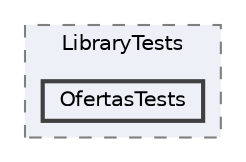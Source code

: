 digraph "/home/snowiemischief/projects/programacion2/pii_2022_2_equipo_21/test/LibraryTests/OfertasTests"
{
 // INTERACTIVE_SVG=YES
 // LATEX_PDF_SIZE
  bgcolor="transparent";
  edge [fontname=Helvetica,fontsize=10,labelfontname=Helvetica,labelfontsize=10];
  node [fontname=Helvetica,fontsize=10,shape=box,height=0.2,width=0.4];
  compound=true
  subgraph clusterdir_6c8e1213d96547949c4ad1dee757a549 {
    graph [ bgcolor="#edf0f7", pencolor="grey50", label="LibraryTests", fontname=Helvetica,fontsize=10 style="filled,dashed", URL="dir_6c8e1213d96547949c4ad1dee757a549.html",tooltip=""]
  dir_1001a3c9be842bd661f9b1d1313b4adb [label="OfertasTests", fillcolor="#edf0f7", color="grey25", style="filled,bold", URL="dir_1001a3c9be842bd661f9b1d1313b4adb.html",tooltip=""];
  }
}
